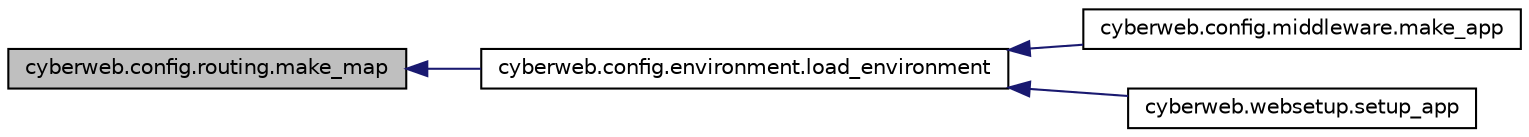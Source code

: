 digraph G
{
  edge [fontname="Helvetica",fontsize="10",labelfontname="Helvetica",labelfontsize="10"];
  node [fontname="Helvetica",fontsize="10",shape=record];
  rankdir="LR";
  Node1 [label="cyberweb.config.routing.make_map",height=0.2,width=0.4,color="black", fillcolor="grey75", style="filled" fontcolor="black"];
  Node1 -> Node2 [dir="back",color="midnightblue",fontsize="10",style="solid",fontname="Helvetica"];
  Node2 [label="cyberweb.config.environment.load_environment",height=0.2,width=0.4,color="black", fillcolor="white", style="filled",URL="$namespacecyberweb_1_1config_1_1environment.html#a48311d8252b45b44e53e50d5cc2bdeba"];
  Node2 -> Node3 [dir="back",color="midnightblue",fontsize="10",style="solid",fontname="Helvetica"];
  Node3 [label="cyberweb.config.middleware.make_app",height=0.2,width=0.4,color="black", fillcolor="white", style="filled",URL="$namespacecyberweb_1_1config_1_1middleware.html#a2cbc5bd0bfddfadc60d09a097805a5bc"];
  Node2 -> Node4 [dir="back",color="midnightblue",fontsize="10",style="solid",fontname="Helvetica"];
  Node4 [label="cyberweb.websetup.setup_app",height=0.2,width=0.4,color="black", fillcolor="white", style="filled",URL="$namespacecyberweb_1_1websetup.html#a0f300f866e30a0f431a9488abb1b543d"];
}
